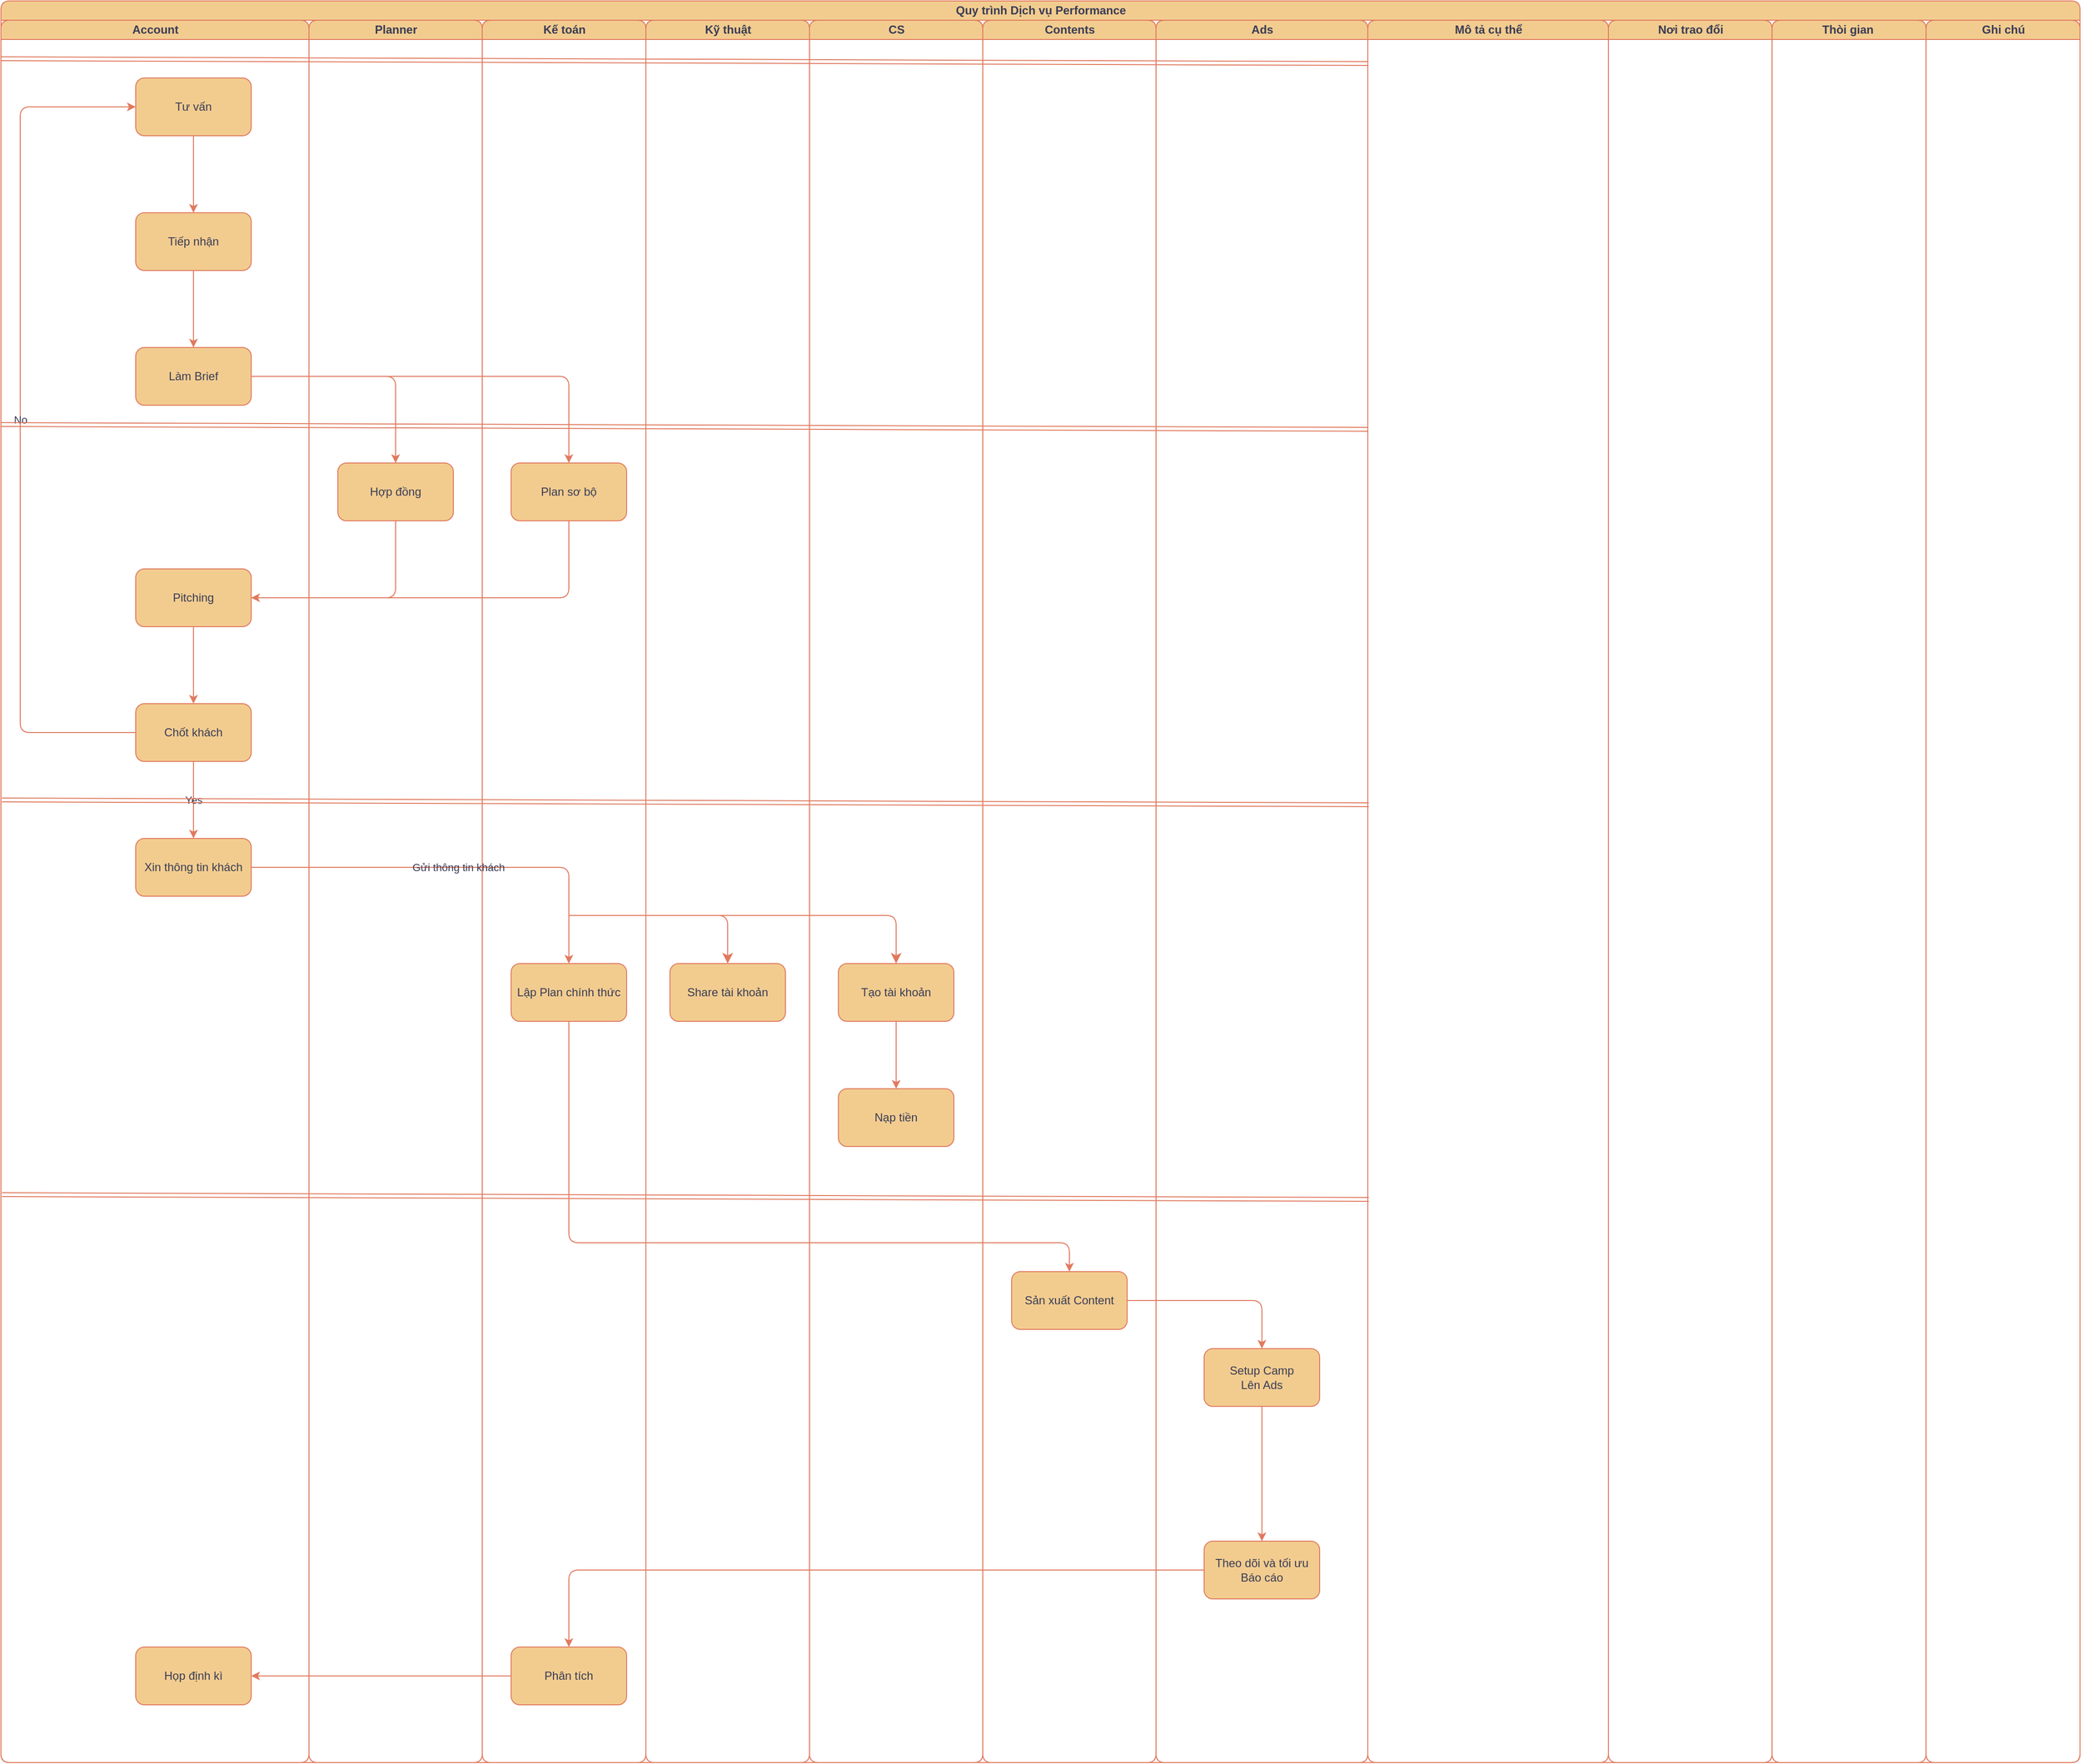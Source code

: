 <mxfile version="28.2.4">
  <diagram name="Trang-1" id="cJSgmq84QjIrBHEmpEzW">
    <mxGraphModel dx="3615" dy="3180" grid="1" gridSize="10" guides="1" tooltips="1" connect="1" arrows="1" fold="1" page="1" pageScale="1" pageWidth="827" pageHeight="1169" background="none" math="0" shadow="0">
      <root>
        <mxCell id="0" />
        <mxCell id="1" parent="0" />
        <mxCell id="F3ab-qrTLPZB82OGR7XM-251" value="" style="edgeStyle=orthogonalEdgeStyle;rounded=1;orthogonalLoop=1;jettySize=auto;html=1;labelBackgroundColor=none;fontColor=default;strokeColor=#E07A5F;" parent="1" source="F3ab-qrTLPZB82OGR7XM-248" target="F3ab-qrTLPZB82OGR7XM-250" edge="1">
          <mxGeometry relative="1" as="geometry" />
        </mxCell>
        <mxCell id="F3ab-qrTLPZB82OGR7XM-248" value="Tư vấn" style="whiteSpace=wrap;html=1;rounded=1;labelBackgroundColor=none;fillColor=#F2CC8F;strokeColor=#E07A5F;fontColor=#393C56;" parent="1" vertex="1">
          <mxGeometry x="-40" y="320" width="120" height="60" as="geometry" />
        </mxCell>
        <mxCell id="F3ab-qrTLPZB82OGR7XM-253" value="" style="edgeStyle=orthogonalEdgeStyle;rounded=1;orthogonalLoop=1;jettySize=auto;html=1;labelBackgroundColor=none;fontColor=default;strokeColor=#E07A5F;" parent="1" source="F3ab-qrTLPZB82OGR7XM-250" target="F3ab-qrTLPZB82OGR7XM-252" edge="1">
          <mxGeometry relative="1" as="geometry" />
        </mxCell>
        <mxCell id="F3ab-qrTLPZB82OGR7XM-250" value="Tiếp nhận" style="whiteSpace=wrap;html=1;rounded=1;labelBackgroundColor=none;fillColor=#F2CC8F;strokeColor=#E07A5F;fontColor=#393C56;" parent="1" vertex="1">
          <mxGeometry x="-40" y="460" width="120" height="60" as="geometry" />
        </mxCell>
        <mxCell id="F3ab-qrTLPZB82OGR7XM-256" value="" style="edgeStyle=orthogonalEdgeStyle;rounded=1;orthogonalLoop=1;jettySize=auto;html=1;labelBackgroundColor=none;fontColor=default;strokeColor=#E07A5F;" parent="1" source="F3ab-qrTLPZB82OGR7XM-252" target="F3ab-qrTLPZB82OGR7XM-255" edge="1">
          <mxGeometry relative="1" as="geometry" />
        </mxCell>
        <mxCell id="F3ab-qrTLPZB82OGR7XM-258" value="" style="edgeStyle=orthogonalEdgeStyle;rounded=1;orthogonalLoop=1;jettySize=auto;html=1;labelBackgroundColor=none;fontColor=default;strokeColor=#E07A5F;" parent="1" source="F3ab-qrTLPZB82OGR7XM-252" target="F3ab-qrTLPZB82OGR7XM-257" edge="1">
          <mxGeometry relative="1" as="geometry" />
        </mxCell>
        <mxCell id="F3ab-qrTLPZB82OGR7XM-252" value="Làm Brief" style="rounded=1;whiteSpace=wrap;html=1;labelBackgroundColor=none;fillColor=#F2CC8F;strokeColor=#E07A5F;fontColor=#393C56;" parent="1" vertex="1">
          <mxGeometry x="-40" y="600" width="120" height="60" as="geometry" />
        </mxCell>
        <mxCell id="F3ab-qrTLPZB82OGR7XM-264" value="" style="edgeStyle=orthogonalEdgeStyle;rounded=1;orthogonalLoop=1;jettySize=auto;html=1;entryX=1;entryY=0.5;entryDx=0;entryDy=0;exitX=0.5;exitY=1;exitDx=0;exitDy=0;labelBackgroundColor=none;fontColor=default;strokeColor=#E07A5F;" parent="1" source="F3ab-qrTLPZB82OGR7XM-255" target="F3ab-qrTLPZB82OGR7XM-261" edge="1">
          <mxGeometry relative="1" as="geometry">
            <mxPoint x="540.0" y="980" as="targetPoint" />
            <Array as="points">
              <mxPoint x="410" y="860" />
            </Array>
          </mxGeometry>
        </mxCell>
        <mxCell id="F3ab-qrTLPZB82OGR7XM-255" value="Plan sơ bộ" style="rounded=1;whiteSpace=wrap;html=1;labelBackgroundColor=none;fillColor=#F2CC8F;strokeColor=#E07A5F;fontColor=#393C56;" parent="1" vertex="1">
          <mxGeometry x="350" y="720" width="120" height="60" as="geometry" />
        </mxCell>
        <mxCell id="F3ab-qrTLPZB82OGR7XM-266" value="" style="edgeStyle=orthogonalEdgeStyle;rounded=1;orthogonalLoop=1;jettySize=auto;html=1;labelBackgroundColor=none;fontColor=default;strokeColor=#E07A5F;" parent="1" source="F3ab-qrTLPZB82OGR7XM-261" target="F3ab-qrTLPZB82OGR7XM-265" edge="1">
          <mxGeometry relative="1" as="geometry" />
        </mxCell>
        <mxCell id="F3ab-qrTLPZB82OGR7XM-261" value="Pitching" style="whiteSpace=wrap;html=1;rounded=1;labelBackgroundColor=none;fillColor=#F2CC8F;strokeColor=#E07A5F;fontColor=#393C56;" parent="1" vertex="1">
          <mxGeometry x="-40" y="830" width="120" height="60" as="geometry" />
        </mxCell>
        <mxCell id="F3ab-qrTLPZB82OGR7XM-265" value="Chốt khách" style="whiteSpace=wrap;html=1;rounded=1;labelBackgroundColor=none;fillColor=#F2CC8F;strokeColor=#E07A5F;fontColor=#393C56;" parent="1" vertex="1">
          <mxGeometry x="-40" y="970" width="120" height="60" as="geometry" />
        </mxCell>
        <mxCell id="F3ab-qrTLPZB82OGR7XM-267" value="" style="endArrow=classic;html=1;rounded=1;exitX=0.5;exitY=1;exitDx=0;exitDy=0;entryX=0.5;entryY=0;entryDx=0;entryDy=0;labelBackgroundColor=none;fontColor=default;strokeColor=#E07A5F;" parent="1" source="F3ab-qrTLPZB82OGR7XM-265" edge="1" target="po69ImwhDXV1_ez0qtBJ-1">
          <mxGeometry relative="1" as="geometry">
            <mxPoint x="260" y="690" as="sourcePoint" />
            <mxPoint x="20" y="1110" as="targetPoint" />
          </mxGeometry>
        </mxCell>
        <mxCell id="F3ab-qrTLPZB82OGR7XM-268" value="Yes" style="edgeLabel;resizable=0;html=1;;align=center;verticalAlign=middle;labelBackgroundColor=none;rounded=1;fontColor=#393C56;" parent="F3ab-qrTLPZB82OGR7XM-267" connectable="0" vertex="1">
          <mxGeometry relative="1" as="geometry" />
        </mxCell>
        <mxCell id="F3ab-qrTLPZB82OGR7XM-269" value="" style="endArrow=classic;html=1;rounded=1;entryX=0;entryY=0.5;entryDx=0;entryDy=0;exitX=0;exitY=0.5;exitDx=0;exitDy=0;labelBackgroundColor=none;fontColor=default;strokeColor=#E07A5F;" parent="1" source="F3ab-qrTLPZB82OGR7XM-265" target="F3ab-qrTLPZB82OGR7XM-248" edge="1">
          <mxGeometry relative="1" as="geometry">
            <mxPoint x="-120" y="990" as="sourcePoint" />
            <mxPoint x="-230" y="360" as="targetPoint" />
            <Array as="points">
              <mxPoint x="-160" y="1000" />
              <mxPoint x="-160" y="530" />
              <mxPoint x="-160" y="350" />
            </Array>
          </mxGeometry>
        </mxCell>
        <mxCell id="F3ab-qrTLPZB82OGR7XM-270" value="No" style="edgeLabel;resizable=0;html=1;;align=center;verticalAlign=middle;labelBackgroundColor=none;rounded=1;fontColor=#393C56;" parent="F3ab-qrTLPZB82OGR7XM-269" connectable="0" vertex="1">
          <mxGeometry relative="1" as="geometry" />
        </mxCell>
        <mxCell id="po69ImwhDXV1_ez0qtBJ-1" value="Xin thông tin khách" style="rounded=1;whiteSpace=wrap;html=1;labelBackgroundColor=none;fillColor=#F2CC8F;strokeColor=#E07A5F;fontColor=#393C56;" vertex="1" parent="1">
          <mxGeometry x="-40" y="1110" width="120" height="60" as="geometry" />
        </mxCell>
        <mxCell id="po69ImwhDXV1_ez0qtBJ-2" value="" style="endArrow=classic;html=1;rounded=1;exitX=1;exitY=0.5;exitDx=0;exitDy=0;entryX=0.5;entryY=0;entryDx=0;entryDy=0;labelBackgroundColor=none;fontColor=default;strokeColor=#E07A5F;" edge="1" parent="1" source="po69ImwhDXV1_ez0qtBJ-1" target="po69ImwhDXV1_ez0qtBJ-11">
          <mxGeometry relative="1" as="geometry">
            <mxPoint x="60" y="1080" as="sourcePoint" />
            <mxPoint x="410" y="1280" as="targetPoint" />
            <Array as="points">
              <mxPoint x="410" y="1140" />
              <mxPoint x="410" y="1190" />
            </Array>
          </mxGeometry>
        </mxCell>
        <mxCell id="po69ImwhDXV1_ez0qtBJ-3" value="Gửi thông tin khách" style="edgeLabel;resizable=0;html=1;;align=center;verticalAlign=middle;labelBackgroundColor=none;rounded=1;fontColor=#393C56;" connectable="0" vertex="1" parent="po69ImwhDXV1_ez0qtBJ-2">
          <mxGeometry relative="1" as="geometry" />
        </mxCell>
        <mxCell id="po69ImwhDXV1_ez0qtBJ-7" value="" style="edgeStyle=segmentEdgeStyle;endArrow=classic;html=1;curved=0;rounded=1;endSize=8;startSize=8;entryX=0.5;entryY=0;entryDx=0;entryDy=0;labelBackgroundColor=none;fontColor=default;strokeColor=#E07A5F;" edge="1" parent="1" target="po69ImwhDXV1_ez0qtBJ-5">
          <mxGeometry width="50" height="50" relative="1" as="geometry">
            <mxPoint x="410" y="1190" as="sourcePoint" />
            <mxPoint x="430" y="1250" as="targetPoint" />
          </mxGeometry>
        </mxCell>
        <mxCell id="po69ImwhDXV1_ez0qtBJ-9" value="" style="edgeStyle=segmentEdgeStyle;endArrow=classic;html=1;curved=0;rounded=1;endSize=8;startSize=8;entryX=0.5;entryY=0;entryDx=0;entryDy=0;labelBackgroundColor=none;fontColor=default;strokeColor=#E07A5F;" edge="1" parent="1" target="po69ImwhDXV1_ez0qtBJ-10">
          <mxGeometry width="50" height="50" relative="1" as="geometry">
            <mxPoint x="410" y="1190" as="sourcePoint" />
            <mxPoint x="250" y="1260" as="targetPoint" />
          </mxGeometry>
        </mxCell>
        <mxCell id="po69ImwhDXV1_ez0qtBJ-11" value="Lập Plan chính thức" style="rounded=1;whiteSpace=wrap;html=1;labelBackgroundColor=none;fillColor=#F2CC8F;strokeColor=#E07A5F;fontColor=#393C56;" vertex="1" parent="1">
          <mxGeometry x="350" y="1240" width="120" height="60" as="geometry" />
        </mxCell>
        <mxCell id="po69ImwhDXV1_ez0qtBJ-20" value="" style="edgeStyle=orthogonalEdgeStyle;rounded=1;orthogonalLoop=1;jettySize=auto;html=1;labelBackgroundColor=none;fontColor=default;strokeColor=#E07A5F;" edge="1" parent="1" source="po69ImwhDXV1_ez0qtBJ-17" target="po69ImwhDXV1_ez0qtBJ-19">
          <mxGeometry relative="1" as="geometry" />
        </mxCell>
        <mxCell id="po69ImwhDXV1_ez0qtBJ-22" value="" style="edgeStyle=orthogonalEdgeStyle;rounded=1;orthogonalLoop=1;jettySize=auto;html=1;labelBackgroundColor=none;fontColor=default;strokeColor=#E07A5F;" edge="1" parent="1" source="po69ImwhDXV1_ez0qtBJ-19" target="po69ImwhDXV1_ez0qtBJ-21">
          <mxGeometry relative="1" as="geometry" />
        </mxCell>
        <mxCell id="po69ImwhDXV1_ez0qtBJ-19" value="Theo dõi và tối ưu&lt;br&gt;Báo cáo" style="whiteSpace=wrap;html=1;rounded=1;labelBackgroundColor=none;fillColor=#F2CC8F;strokeColor=#E07A5F;fontColor=#393C56;" vertex="1" parent="1">
          <mxGeometry x="1070" y="1840" width="120" height="60" as="geometry" />
        </mxCell>
        <mxCell id="po69ImwhDXV1_ez0qtBJ-24" value="" style="edgeStyle=orthogonalEdgeStyle;rounded=1;orthogonalLoop=1;jettySize=auto;html=1;labelBackgroundColor=none;fontColor=default;strokeColor=#E07A5F;" edge="1" parent="1" source="po69ImwhDXV1_ez0qtBJ-21" target="po69ImwhDXV1_ez0qtBJ-23">
          <mxGeometry relative="1" as="geometry" />
        </mxCell>
        <mxCell id="po69ImwhDXV1_ez0qtBJ-21" value="Phân tích" style="whiteSpace=wrap;html=1;rounded=1;labelBackgroundColor=none;fillColor=#F2CC8F;strokeColor=#E07A5F;fontColor=#393C56;" vertex="1" parent="1">
          <mxGeometry x="350" y="1950" width="120" height="60" as="geometry" />
        </mxCell>
        <mxCell id="po69ImwhDXV1_ez0qtBJ-23" value="Họp định kì" style="whiteSpace=wrap;html=1;rounded=1;labelBackgroundColor=none;fillColor=#F2CC8F;strokeColor=#E07A5F;fontColor=#393C56;" vertex="1" parent="1">
          <mxGeometry x="-40" y="1950" width="120" height="60" as="geometry" />
        </mxCell>
        <mxCell id="po69ImwhDXV1_ez0qtBJ-27" value="Quy trình Dịch vụ Performance" style="swimlane;childLayout=stackLayout;resizeParent=1;resizeParentMax=0;startSize=20;html=1;labelBackgroundColor=none;rounded=1;fillColor=#F2CC8F;strokeColor=#E07A5F;fontColor=#393C56;" vertex="1" parent="1">
          <mxGeometry x="-180.0" y="240" width="2160" height="1830" as="geometry" />
        </mxCell>
        <mxCell id="po69ImwhDXV1_ez0qtBJ-28" value="Account" style="swimlane;startSize=20;html=1;labelBackgroundColor=none;rounded=1;fillColor=#F2CC8F;strokeColor=#E07A5F;fontColor=#393C56;" vertex="1" parent="po69ImwhDXV1_ez0qtBJ-27">
          <mxGeometry y="20" width="320" height="1810" as="geometry" />
        </mxCell>
        <mxCell id="po69ImwhDXV1_ez0qtBJ-30" value="Planner" style="swimlane;startSize=20;html=1;labelBackgroundColor=none;rounded=1;fillColor=#F2CC8F;strokeColor=#E07A5F;fontColor=#393C56;" vertex="1" parent="po69ImwhDXV1_ez0qtBJ-27">
          <mxGeometry x="320" y="20" width="180" height="1810" as="geometry" />
        </mxCell>
        <mxCell id="po69ImwhDXV1_ez0qtBJ-60" value="" style="shape=link;html=1;rounded=1;labelBackgroundColor=none;fontColor=default;strokeColor=#E07A5F;" edge="1" parent="po69ImwhDXV1_ez0qtBJ-30">
          <mxGeometry width="100" relative="1" as="geometry">
            <mxPoint x="-319.0" y="1220" as="sourcePoint" />
            <mxPoint x="1101.0" y="1225" as="targetPoint" />
          </mxGeometry>
        </mxCell>
        <mxCell id="F3ab-qrTLPZB82OGR7XM-257" value="Hợp đồng" style="whiteSpace=wrap;html=1;rounded=1;labelBackgroundColor=none;fillColor=#F2CC8F;strokeColor=#E07A5F;fontColor=#393C56;" parent="po69ImwhDXV1_ez0qtBJ-30" vertex="1">
          <mxGeometry x="30.0" y="460" width="120" height="60" as="geometry" />
        </mxCell>
        <mxCell id="po69ImwhDXV1_ez0qtBJ-29" value="Kế toán" style="swimlane;startSize=20;html=1;labelBackgroundColor=none;rounded=1;fillColor=#F2CC8F;strokeColor=#E07A5F;fontColor=#393C56;" vertex="1" parent="po69ImwhDXV1_ez0qtBJ-27">
          <mxGeometry x="500" y="20" width="170" height="1810" as="geometry" />
        </mxCell>
        <mxCell id="po69ImwhDXV1_ez0qtBJ-45" value="" style="edgeStyle=orthogonalEdgeStyle;rounded=1;orthogonalLoop=1;jettySize=auto;html=1;entryX=0.5;entryY=0;entryDx=0;entryDy=0;labelBackgroundColor=none;fontColor=default;strokeColor=#E07A5F;" edge="1" parent="po69ImwhDXV1_ez0qtBJ-29" source="po69ImwhDXV1_ez0qtBJ-11" target="po69ImwhDXV1_ez0qtBJ-14">
          <mxGeometry relative="1" as="geometry">
            <mxPoint x="90.0" y="1120" as="targetPoint" />
            <Array as="points">
              <mxPoint x="90" y="1270" />
              <mxPoint x="610" y="1270" />
            </Array>
          </mxGeometry>
        </mxCell>
        <mxCell id="po69ImwhDXV1_ez0qtBJ-31" value="Kỹ thuật" style="swimlane;startSize=20;html=1;labelBackgroundColor=none;rounded=1;fillColor=#F2CC8F;strokeColor=#E07A5F;fontColor=#393C56;" vertex="1" parent="po69ImwhDXV1_ez0qtBJ-27">
          <mxGeometry x="670" y="20" width="170" height="1810" as="geometry" />
        </mxCell>
        <mxCell id="po69ImwhDXV1_ez0qtBJ-42" value="" style="shape=link;html=1;rounded=1;labelBackgroundColor=none;fontColor=default;strokeColor=#E07A5F;" edge="1" parent="po69ImwhDXV1_ez0qtBJ-31">
          <mxGeometry width="100" relative="1" as="geometry">
            <mxPoint x="-670.0" y="40" as="sourcePoint" />
            <mxPoint x="750.0" y="45" as="targetPoint" />
          </mxGeometry>
        </mxCell>
        <mxCell id="po69ImwhDXV1_ez0qtBJ-5" value="Share tài khoản" style="rounded=1;whiteSpace=wrap;html=1;labelBackgroundColor=none;fillColor=#F2CC8F;strokeColor=#E07A5F;fontColor=#393C56;" vertex="1" parent="po69ImwhDXV1_ez0qtBJ-31">
          <mxGeometry x="25.0" y="980" width="120" height="60" as="geometry" />
        </mxCell>
        <mxCell id="po69ImwhDXV1_ez0qtBJ-38" value="CS" style="swimlane;startSize=20;html=1;labelBackgroundColor=none;rounded=1;fillColor=#F2CC8F;strokeColor=#E07A5F;fontColor=#393C56;" vertex="1" parent="po69ImwhDXV1_ez0qtBJ-27">
          <mxGeometry x="840" y="20" width="180" height="1810" as="geometry" />
        </mxCell>
        <mxCell id="po69ImwhDXV1_ez0qtBJ-10" value="Tạo tài khoản" style="rounded=1;whiteSpace=wrap;html=1;labelBackgroundColor=none;fillColor=#F2CC8F;strokeColor=#E07A5F;fontColor=#393C56;" vertex="1" parent="po69ImwhDXV1_ez0qtBJ-38">
          <mxGeometry x="30.0" y="980" width="120" height="60" as="geometry" />
        </mxCell>
        <mxCell id="po69ImwhDXV1_ez0qtBJ-12" value="Nạp tiền" style="whiteSpace=wrap;html=1;rounded=1;labelBackgroundColor=none;fillColor=#F2CC8F;strokeColor=#E07A5F;fontColor=#393C56;" vertex="1" parent="po69ImwhDXV1_ez0qtBJ-38">
          <mxGeometry x="30.0" y="1110" width="120" height="60" as="geometry" />
        </mxCell>
        <mxCell id="po69ImwhDXV1_ez0qtBJ-13" value="" style="edgeStyle=orthogonalEdgeStyle;rounded=1;orthogonalLoop=1;jettySize=auto;html=1;labelBackgroundColor=none;fontColor=default;strokeColor=#E07A5F;" edge="1" parent="po69ImwhDXV1_ez0qtBJ-38" source="po69ImwhDXV1_ez0qtBJ-10" target="po69ImwhDXV1_ez0qtBJ-12">
          <mxGeometry relative="1" as="geometry" />
        </mxCell>
        <mxCell id="po69ImwhDXV1_ez0qtBJ-59" value="" style="shape=link;html=1;rounded=1;labelBackgroundColor=none;fontColor=default;strokeColor=#E07A5F;" edge="1" parent="po69ImwhDXV1_ez0qtBJ-38">
          <mxGeometry width="100" relative="1" as="geometry">
            <mxPoint x="-839.0" y="810" as="sourcePoint" />
            <mxPoint x="581.0" y="815" as="targetPoint" />
          </mxGeometry>
        </mxCell>
        <mxCell id="po69ImwhDXV1_ez0qtBJ-39" value="Contents" style="swimlane;startSize=20;html=1;labelBackgroundColor=none;rounded=1;fillColor=#F2CC8F;strokeColor=#E07A5F;fontColor=#393C56;" vertex="1" parent="po69ImwhDXV1_ez0qtBJ-27">
          <mxGeometry x="1020" y="20" width="180" height="1810" as="geometry" />
        </mxCell>
        <mxCell id="po69ImwhDXV1_ez0qtBJ-14" value="Sản xuất Content" style="whiteSpace=wrap;html=1;rounded=1;labelBackgroundColor=none;fillColor=#F2CC8F;strokeColor=#E07A5F;fontColor=#393C56;" vertex="1" parent="po69ImwhDXV1_ez0qtBJ-39">
          <mxGeometry x="30.0" y="1300" width="120" height="60" as="geometry" />
        </mxCell>
        <mxCell id="po69ImwhDXV1_ez0qtBJ-40" value="Ads" style="swimlane;startSize=20;html=1;labelBackgroundColor=none;rounded=1;fillColor=#F2CC8F;strokeColor=#E07A5F;fontColor=#393C56;" vertex="1" parent="po69ImwhDXV1_ez0qtBJ-27">
          <mxGeometry x="1200" y="20" width="220" height="1810" as="geometry" />
        </mxCell>
        <mxCell id="po69ImwhDXV1_ez0qtBJ-17" value="Setup Camp&lt;div&gt;Lên Ads&lt;/div&gt;" style="whiteSpace=wrap;html=1;rounded=1;labelBackgroundColor=none;fillColor=#F2CC8F;strokeColor=#E07A5F;fontColor=#393C56;" vertex="1" parent="po69ImwhDXV1_ez0qtBJ-40">
          <mxGeometry x="50.0" y="1380" width="120" height="60" as="geometry" />
        </mxCell>
        <mxCell id="po69ImwhDXV1_ez0qtBJ-58" value="" style="shape=link;html=1;rounded=1;labelBackgroundColor=none;fontColor=default;strokeColor=#E07A5F;" edge="1" parent="po69ImwhDXV1_ez0qtBJ-40">
          <mxGeometry width="100" relative="1" as="geometry">
            <mxPoint x="-1200.0" y="420" as="sourcePoint" />
            <mxPoint x="220.0" y="425" as="targetPoint" />
          </mxGeometry>
        </mxCell>
        <mxCell id="po69ImwhDXV1_ez0qtBJ-53" value="Mô tả cụ thể" style="swimlane;startSize=20;html=1;labelBackgroundColor=none;rounded=1;fillColor=#F2CC8F;strokeColor=#E07A5F;fontColor=#393C56;" vertex="1" parent="po69ImwhDXV1_ez0qtBJ-27">
          <mxGeometry x="1420" y="20" width="250" height="1810" as="geometry" />
        </mxCell>
        <mxCell id="po69ImwhDXV1_ez0qtBJ-55" value="Nơi trao đổi" style="swimlane;startSize=20;html=1;labelBackgroundColor=none;rounded=1;fillColor=#F2CC8F;strokeColor=#E07A5F;fontColor=#393C56;" vertex="1" parent="po69ImwhDXV1_ez0qtBJ-27">
          <mxGeometry x="1670" y="20" width="170" height="1810" as="geometry" />
        </mxCell>
        <mxCell id="po69ImwhDXV1_ez0qtBJ-56" value="Thòi gian&amp;nbsp;" style="swimlane;startSize=20;html=1;labelBackgroundColor=none;rounded=1;fillColor=#F2CC8F;strokeColor=#E07A5F;fontColor=#393C56;" vertex="1" parent="po69ImwhDXV1_ez0qtBJ-27">
          <mxGeometry x="1840" y="20" width="160" height="1810" as="geometry" />
        </mxCell>
        <mxCell id="po69ImwhDXV1_ez0qtBJ-57" value="Ghi chú" style="swimlane;startSize=20;html=1;labelBackgroundColor=none;rounded=1;fillColor=#F2CC8F;strokeColor=#E07A5F;fontColor=#393C56;" vertex="1" parent="po69ImwhDXV1_ez0qtBJ-27">
          <mxGeometry x="2000" y="20" width="160" height="1810" as="geometry" />
        </mxCell>
        <mxCell id="po69ImwhDXV1_ez0qtBJ-18" value="" style="edgeStyle=orthogonalEdgeStyle;rounded=1;orthogonalLoop=1;jettySize=auto;html=1;labelBackgroundColor=none;fontColor=default;strokeColor=#E07A5F;" edge="1" parent="po69ImwhDXV1_ez0qtBJ-27" source="po69ImwhDXV1_ez0qtBJ-14" target="po69ImwhDXV1_ez0qtBJ-17">
          <mxGeometry relative="1" as="geometry" />
        </mxCell>
        <mxCell id="po69ImwhDXV1_ez0qtBJ-46" value="" style="endArrow=none;html=1;rounded=1;exitX=1;exitY=0.5;exitDx=0;exitDy=0;entryX=0.5;entryY=1;entryDx=0;entryDy=0;labelBackgroundColor=none;fontColor=default;strokeColor=#E07A5F;" edge="1" parent="1" source="F3ab-qrTLPZB82OGR7XM-261" target="F3ab-qrTLPZB82OGR7XM-257">
          <mxGeometry width="50" height="50" relative="1" as="geometry">
            <mxPoint x="330" y="1010" as="sourcePoint" />
            <mxPoint x="380" y="960" as="targetPoint" />
            <Array as="points">
              <mxPoint x="230" y="860" />
            </Array>
          </mxGeometry>
        </mxCell>
      </root>
    </mxGraphModel>
  </diagram>
</mxfile>
